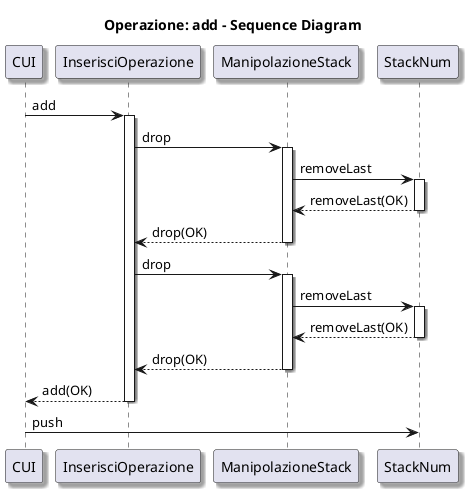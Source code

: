 @startuml 

skinparam Shadowing true

title Operazione: add - Sequence Diagram

CUI -> InserisciOperazione: add
activate InserisciOperazione
InserisciOperazione -> ManipolazioneStack: drop
activate ManipolazioneStack
ManipolazioneStack -> StackNum: removeLast
activate StackNum
StackNum --> ManipolazioneStack: removeLast(OK)
deactivate StackNum
ManipolazioneStack --> InserisciOperazione: drop(OK)
deactivate ManipolazioneStack
InserisciOperazione -> ManipolazioneStack: drop
activate ManipolazioneStack
ManipolazioneStack -> StackNum: removeLast
activate StackNum
StackNum --> ManipolazioneStack: removeLast(OK)
deactivate StackNum
ManipolazioneStack --> InserisciOperazione: drop(OK)
deactivate ManipolazioneStack
InserisciOperazione --> CUI: add(OK)
deactivate InserisciOperazione
CUI -> StackNum: push

'!include ../../plantuml-styles/ae-copyright-footer.txt
@endumlperazione